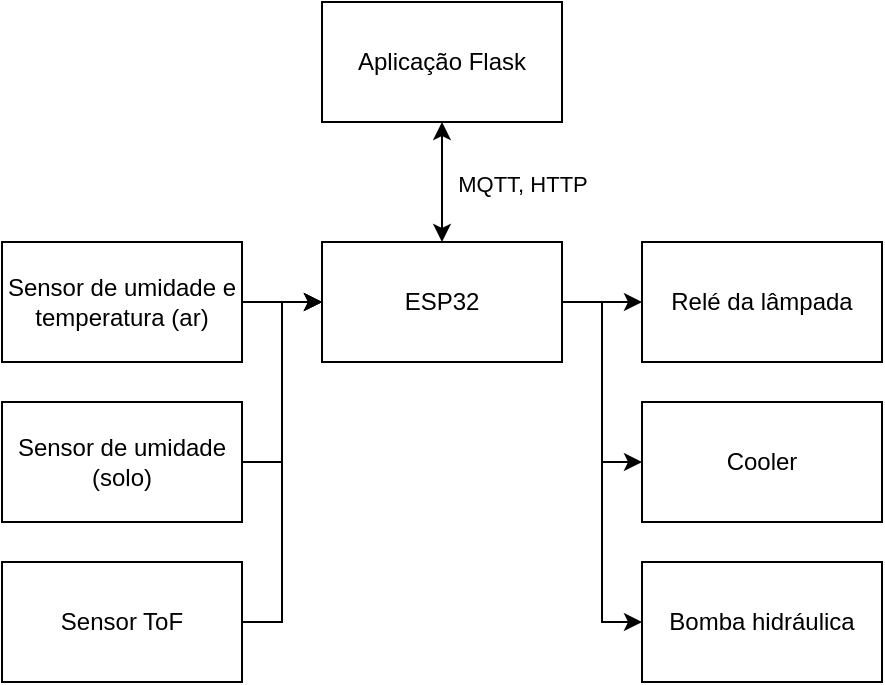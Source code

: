 <mxfile version="21.2.8" type="device">
  <diagram name="Página-1" id="-IKHYxOmnzbP7nUeCUDP">
    <mxGraphModel dx="592" dy="347" grid="1" gridSize="10" guides="1" tooltips="1" connect="1" arrows="1" fold="1" page="1" pageScale="1" pageWidth="827" pageHeight="1169" math="0" shadow="0">
      <root>
        <mxCell id="0" />
        <mxCell id="1" parent="0" />
        <mxCell id="FEBbaCCuU7iQaD9Rzd5--37" value="" style="edgeStyle=orthogonalEdgeStyle;rounded=0;orthogonalLoop=1;jettySize=auto;html=1;" edge="1" parent="1" source="FEBbaCCuU7iQaD9Rzd5--1" target="FEBbaCCuU7iQaD9Rzd5--4">
          <mxGeometry relative="1" as="geometry" />
        </mxCell>
        <mxCell id="FEBbaCCuU7iQaD9Rzd5--38" style="edgeStyle=orthogonalEdgeStyle;rounded=0;orthogonalLoop=1;jettySize=auto;html=1;exitX=1;exitY=0.5;exitDx=0;exitDy=0;entryX=0;entryY=0.5;entryDx=0;entryDy=0;" edge="1" parent="1" source="FEBbaCCuU7iQaD9Rzd5--1" target="FEBbaCCuU7iQaD9Rzd5--5">
          <mxGeometry relative="1" as="geometry" />
        </mxCell>
        <mxCell id="FEBbaCCuU7iQaD9Rzd5--39" style="edgeStyle=orthogonalEdgeStyle;rounded=0;orthogonalLoop=1;jettySize=auto;html=1;exitX=1;exitY=0.5;exitDx=0;exitDy=0;entryX=0;entryY=0.5;entryDx=0;entryDy=0;" edge="1" parent="1" source="FEBbaCCuU7iQaD9Rzd5--1" target="FEBbaCCuU7iQaD9Rzd5--3">
          <mxGeometry relative="1" as="geometry" />
        </mxCell>
        <mxCell id="FEBbaCCuU7iQaD9Rzd5--1" value="ESP32" style="rounded=0;whiteSpace=wrap;html=1;" vertex="1" parent="1">
          <mxGeometry x="360" y="280" width="120" height="60" as="geometry" />
        </mxCell>
        <mxCell id="FEBbaCCuU7iQaD9Rzd5--40" value="" style="edgeStyle=orthogonalEdgeStyle;rounded=0;orthogonalLoop=1;jettySize=auto;html=1;startArrow=classic;startFill=1;" edge="1" parent="1" source="FEBbaCCuU7iQaD9Rzd5--2" target="FEBbaCCuU7iQaD9Rzd5--1">
          <mxGeometry relative="1" as="geometry">
            <Array as="points">
              <mxPoint x="420" y="250" />
              <mxPoint x="420" y="250" />
            </Array>
          </mxGeometry>
        </mxCell>
        <mxCell id="FEBbaCCuU7iQaD9Rzd5--44" value="MQTT, HTTP" style="edgeLabel;html=1;align=center;verticalAlign=middle;resizable=0;points=[];" vertex="1" connectable="0" parent="FEBbaCCuU7iQaD9Rzd5--40">
          <mxGeometry x="0.18" y="-1" relative="1" as="geometry">
            <mxPoint x="41" y="-5" as="offset" />
          </mxGeometry>
        </mxCell>
        <mxCell id="FEBbaCCuU7iQaD9Rzd5--2" value="Aplicação Flask" style="rounded=0;whiteSpace=wrap;html=1;" vertex="1" parent="1">
          <mxGeometry x="360" y="160" width="120" height="60" as="geometry" />
        </mxCell>
        <mxCell id="FEBbaCCuU7iQaD9Rzd5--3" value="Bomba hidráulica" style="rounded=0;whiteSpace=wrap;html=1;" vertex="1" parent="1">
          <mxGeometry x="520" y="440" width="120" height="60" as="geometry" />
        </mxCell>
        <mxCell id="FEBbaCCuU7iQaD9Rzd5--4" value="Relé da lâmpada" style="rounded=0;whiteSpace=wrap;html=1;" vertex="1" parent="1">
          <mxGeometry x="520" y="280" width="120" height="60" as="geometry" />
        </mxCell>
        <mxCell id="FEBbaCCuU7iQaD9Rzd5--5" value="Cooler" style="rounded=0;whiteSpace=wrap;html=1;" vertex="1" parent="1">
          <mxGeometry x="520" y="360" width="120" height="60" as="geometry" />
        </mxCell>
        <mxCell id="FEBbaCCuU7iQaD9Rzd5--35" style="edgeStyle=orthogonalEdgeStyle;rounded=0;orthogonalLoop=1;jettySize=auto;html=1;exitX=1;exitY=0.5;exitDx=0;exitDy=0;" edge="1" parent="1" source="FEBbaCCuU7iQaD9Rzd5--6">
          <mxGeometry relative="1" as="geometry">
            <mxPoint x="360" y="310" as="targetPoint" />
            <Array as="points">
              <mxPoint x="340" y="390" />
              <mxPoint x="340" y="310" />
            </Array>
          </mxGeometry>
        </mxCell>
        <mxCell id="FEBbaCCuU7iQaD9Rzd5--6" value="Sensor de umidade (solo)" style="rounded=0;whiteSpace=wrap;html=1;" vertex="1" parent="1">
          <mxGeometry x="200" y="360" width="120" height="60" as="geometry" />
        </mxCell>
        <mxCell id="FEBbaCCuU7iQaD9Rzd5--36" style="edgeStyle=orthogonalEdgeStyle;rounded=0;orthogonalLoop=1;jettySize=auto;html=1;entryX=0;entryY=0.5;entryDx=0;entryDy=0;" edge="1" parent="1" source="FEBbaCCuU7iQaD9Rzd5--8" target="FEBbaCCuU7iQaD9Rzd5--1">
          <mxGeometry relative="1" as="geometry" />
        </mxCell>
        <mxCell id="FEBbaCCuU7iQaD9Rzd5--8" value="Sensor de umidade e temperatura (ar)" style="rounded=0;whiteSpace=wrap;html=1;" vertex="1" parent="1">
          <mxGeometry x="200" y="280" width="120" height="60" as="geometry" />
        </mxCell>
        <mxCell id="FEBbaCCuU7iQaD9Rzd5--34" style="edgeStyle=orthogonalEdgeStyle;rounded=0;orthogonalLoop=1;jettySize=auto;html=1;entryX=0;entryY=0.5;entryDx=0;entryDy=0;" edge="1" parent="1" source="FEBbaCCuU7iQaD9Rzd5--9" target="FEBbaCCuU7iQaD9Rzd5--1">
          <mxGeometry relative="1" as="geometry" />
        </mxCell>
        <mxCell id="FEBbaCCuU7iQaD9Rzd5--9" value="Sensor ToF" style="rounded=0;whiteSpace=wrap;html=1;" vertex="1" parent="1">
          <mxGeometry x="200" y="440" width="120" height="60" as="geometry" />
        </mxCell>
      </root>
    </mxGraphModel>
  </diagram>
</mxfile>
